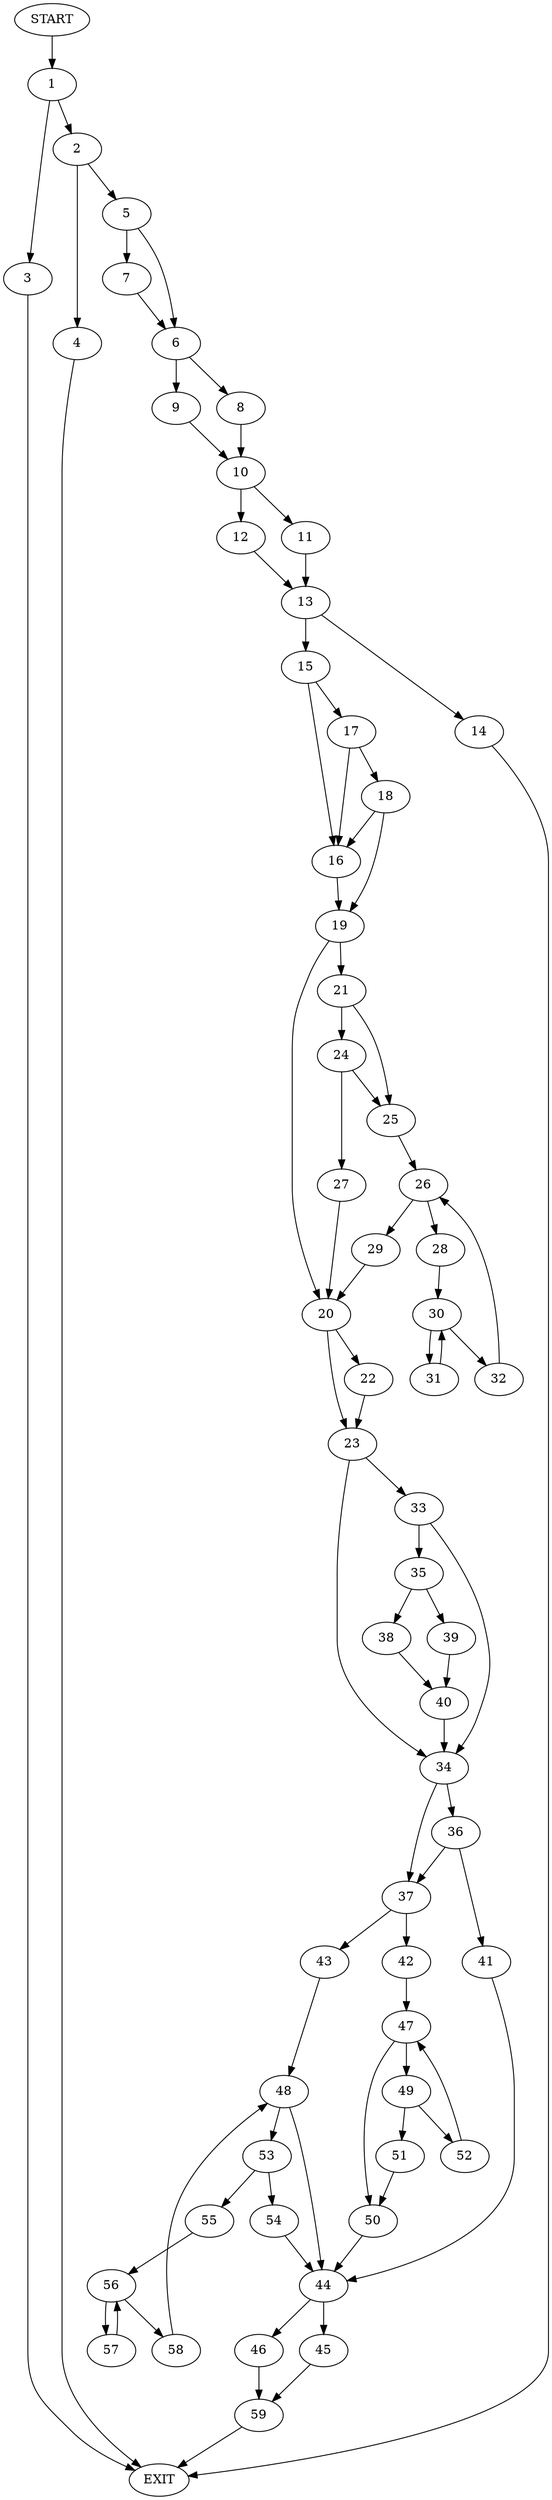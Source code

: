 digraph {
0 [label="START"]
60 [label="EXIT"]
0 -> 1
1 -> 2
1 -> 3
2 -> 4
2 -> 5
3 -> 60
5 -> 6
5 -> 7
4 -> 60
7 -> 6
6 -> 8
6 -> 9
8 -> 10
9 -> 10
10 -> 11
10 -> 12
12 -> 13
11 -> 13
13 -> 14
13 -> 15
14 -> 60
15 -> 16
15 -> 17
17 -> 16
17 -> 18
16 -> 19
18 -> 19
18 -> 16
19 -> 20
19 -> 21
20 -> 22
20 -> 23
21 -> 24
21 -> 25
25 -> 26
24 -> 25
24 -> 27
27 -> 20
26 -> 28
26 -> 29
28 -> 30
29 -> 20
30 -> 31
30 -> 32
31 -> 30
32 -> 26
23 -> 33
23 -> 34
22 -> 23
33 -> 35
33 -> 34
34 -> 36
34 -> 37
35 -> 38
35 -> 39
39 -> 40
38 -> 40
40 -> 34
36 -> 41
36 -> 37
37 -> 42
37 -> 43
41 -> 44
44 -> 45
44 -> 46
42 -> 47
43 -> 48
47 -> 49
47 -> 50
49 -> 51
49 -> 52
50 -> 44
52 -> 47
51 -> 50
48 -> 53
48 -> 44
53 -> 54
53 -> 55
54 -> 44
55 -> 56
56 -> 57
56 -> 58
58 -> 48
57 -> 56
45 -> 59
46 -> 59
59 -> 60
}
